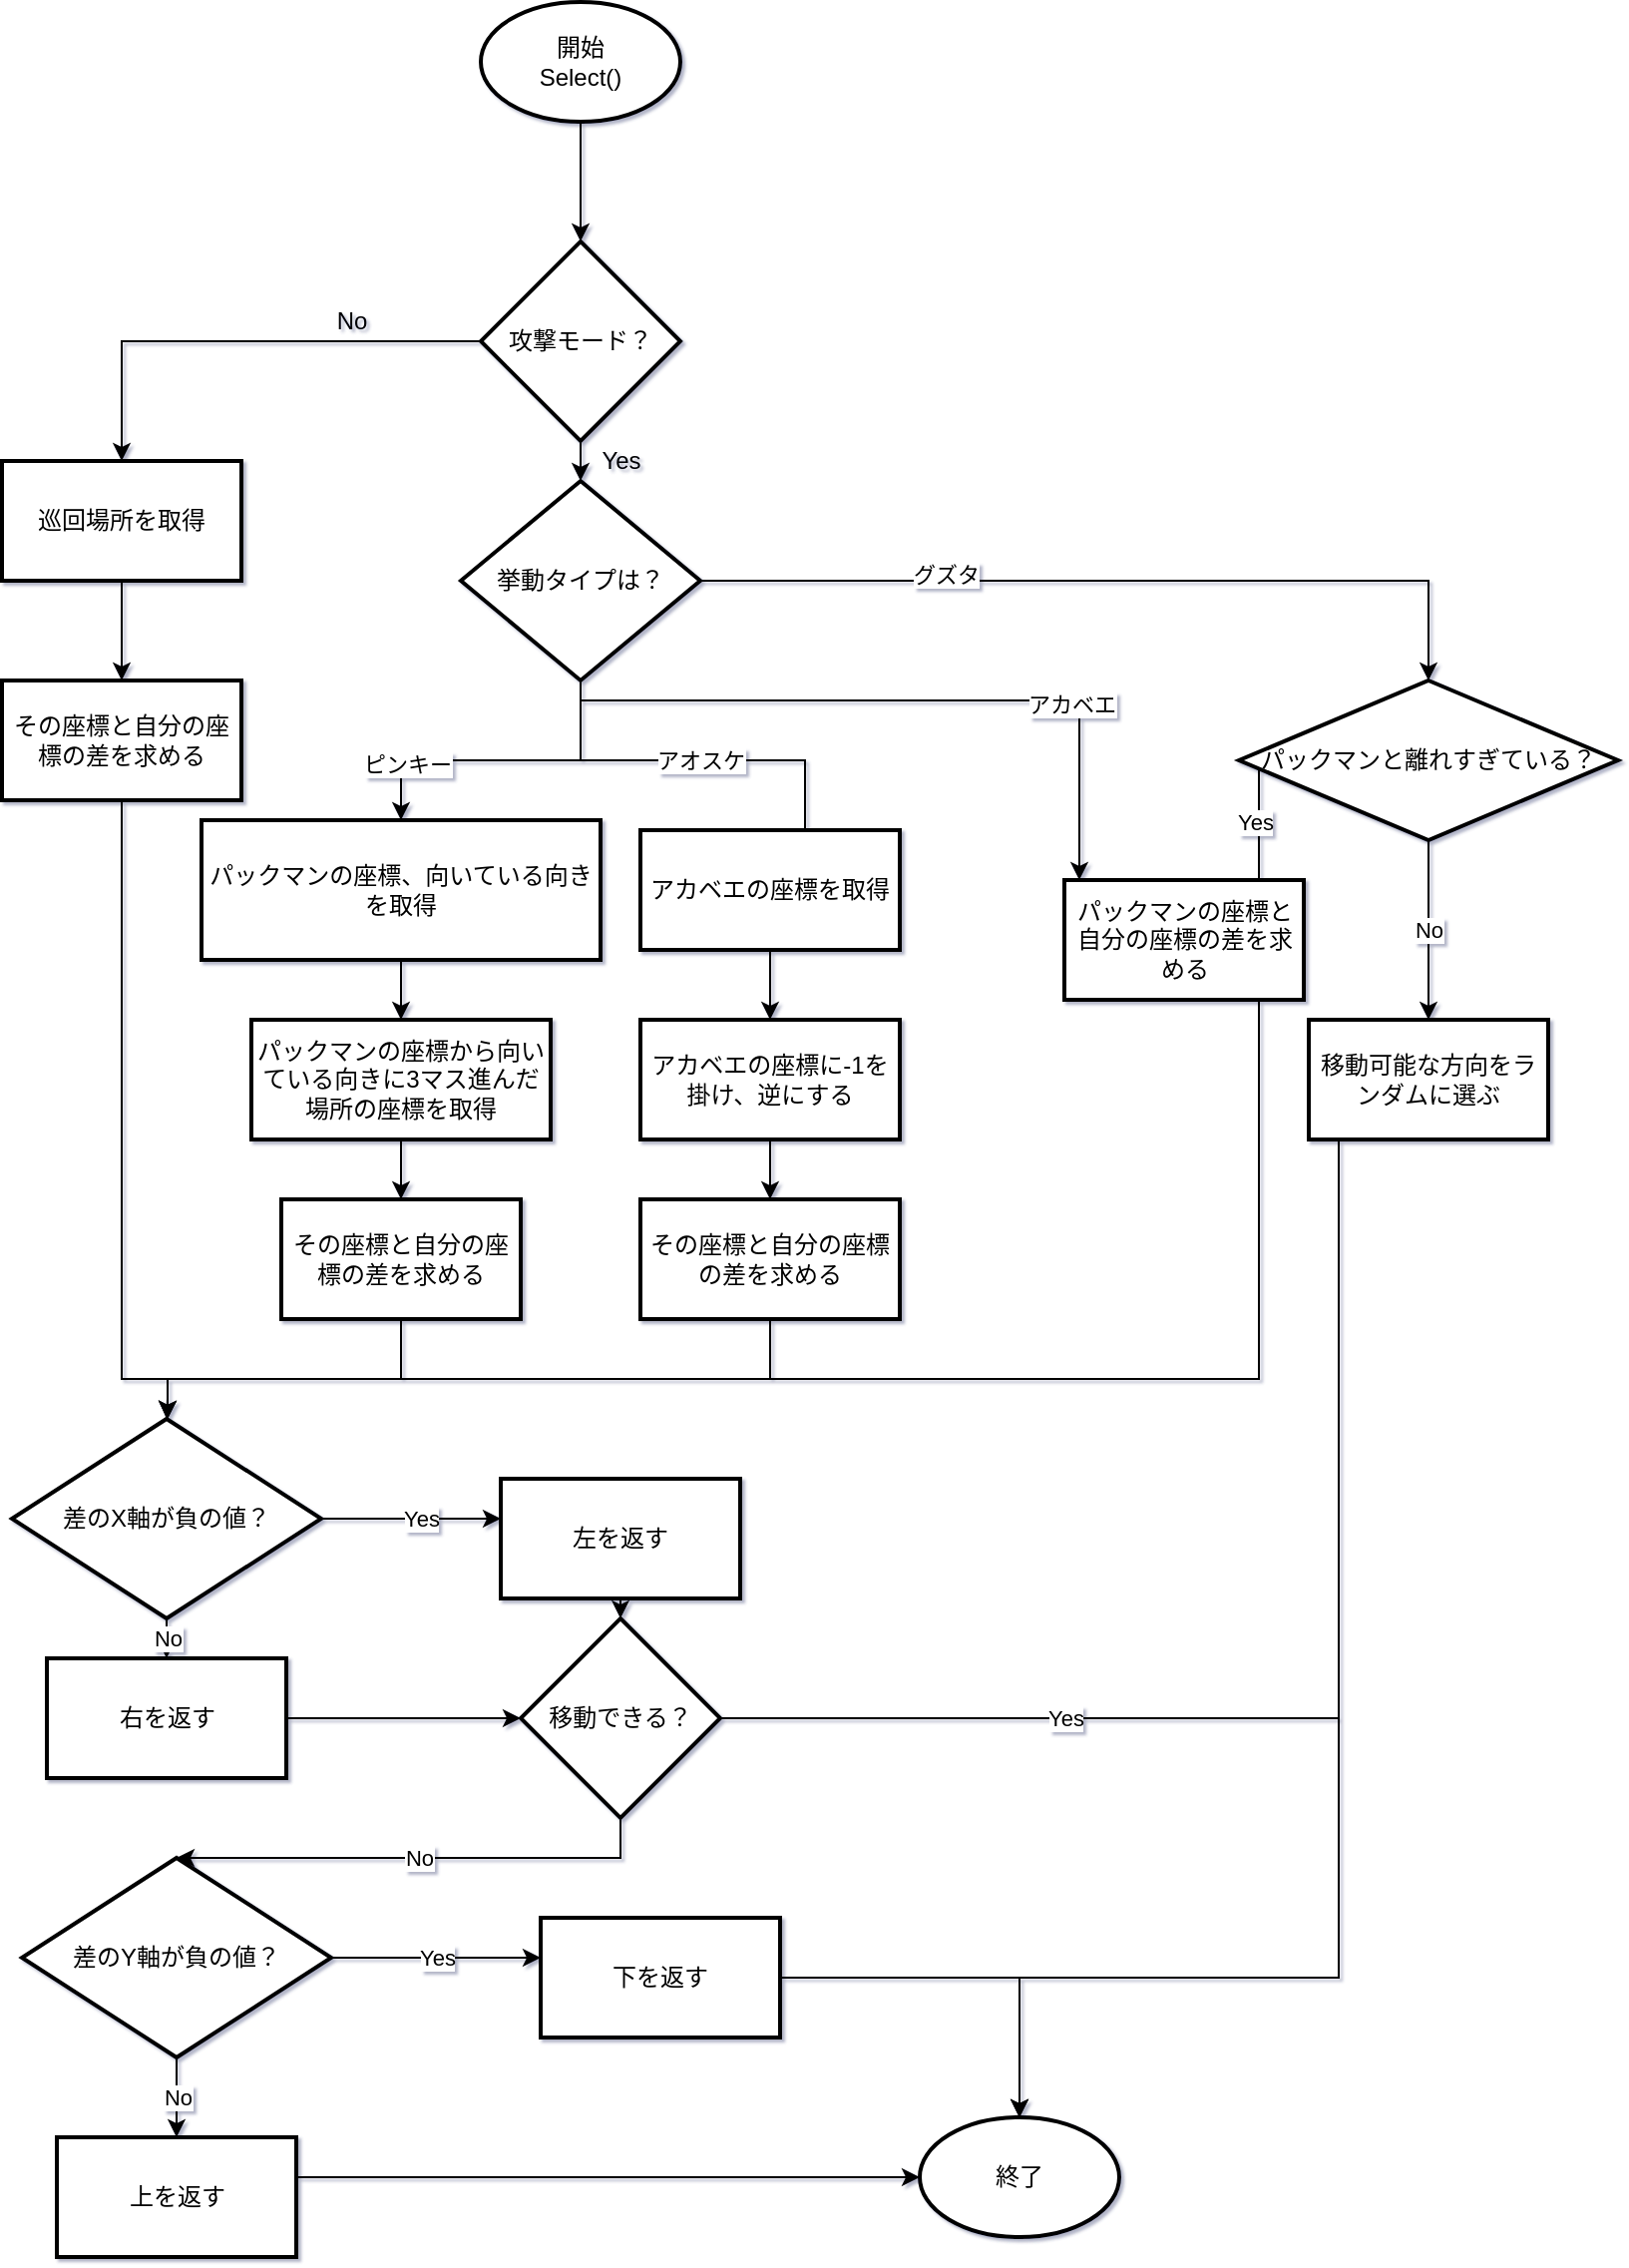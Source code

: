 <mxfile version="14.7.4" type="embed"><diagram id="d0Sa7kyDIXjJ7xq0b1na" name="Enemy"><mxGraphModel dx="1194" dy="246" grid="1" gridSize="10" guides="1" tooltips="1" connect="1" arrows="1" fold="1" page="1" pageScale="1" pageWidth="827" pageHeight="1169" math="0" shadow="1"><root><mxCell id="0"/><mxCell id="1" parent="0"/><mxCell id="jCtlroWTBGwiwQgUSzyv-3" value="" style="edgeStyle=orthogonalEdgeStyle;rounded=0;orthogonalLoop=1;jettySize=auto;html=1;entryX=0.5;entryY=0;entryDx=0;entryDy=0;entryPerimeter=0;" parent="1" source="jCtlroWTBGwiwQgUSzyv-1" target="jCtlroWTBGwiwQgUSzyv-4" edge="1"><mxGeometry relative="1" as="geometry"><mxPoint x="-280" y="160" as="targetPoint"/></mxGeometry></mxCell><mxCell id="jCtlroWTBGwiwQgUSzyv-1" value="開始&lt;br&gt;Select()" style="strokeWidth=2;html=1;shape=mxgraph.flowchart.start_1;whiteSpace=wrap;" parent="1" vertex="1"><mxGeometry x="-580" y="20" width="100" height="60" as="geometry"/></mxCell><mxCell id="jCtlroWTBGwiwQgUSzyv-7" value="" style="edgeStyle=orthogonalEdgeStyle;rounded=0;orthogonalLoop=1;jettySize=auto;html=1;" parent="1" source="jCtlroWTBGwiwQgUSzyv-4" target="jCtlroWTBGwiwQgUSzyv-6" edge="1"><mxGeometry relative="1" as="geometry"/></mxCell><mxCell id="jCtlroWTBGwiwQgUSzyv-10" value="" style="edgeStyle=orthogonalEdgeStyle;rounded=0;orthogonalLoop=1;jettySize=auto;html=1;" parent="1" source="jCtlroWTBGwiwQgUSzyv-4" target="jCtlroWTBGwiwQgUSzyv-9" edge="1"><mxGeometry relative="1" as="geometry"/></mxCell><mxCell id="jCtlroWTBGwiwQgUSzyv-4" value="攻撃モード？" style="strokeWidth=2;html=1;shape=mxgraph.flowchart.decision;whiteSpace=wrap;" parent="1" vertex="1"><mxGeometry x="-580" y="140" width="100" height="100" as="geometry"/></mxCell><mxCell id="jCtlroWTBGwiwQgUSzyv-51" style="edgeStyle=orthogonalEdgeStyle;rounded=0;orthogonalLoop=1;jettySize=auto;html=1;entryX=0.5;entryY=0;entryDx=0;entryDy=0;entryPerimeter=0;exitX=0.5;exitY=1;exitDx=0;exitDy=0;" parent="1" source="jCtlroWTBGwiwQgUSzyv-52" target="jCtlroWTBGwiwQgUSzyv-48" edge="1"><mxGeometry relative="1" as="geometry"><mxPoint x="-780" y="580" as="sourcePoint"/><Array as="points"><mxPoint x="-760" y="710"/><mxPoint x="-737" y="710"/><mxPoint x="-737" y="730"/></Array></mxGeometry></mxCell><mxCell id="jCtlroWTBGwiwQgUSzyv-53" value="" style="edgeStyle=orthogonalEdgeStyle;rounded=0;orthogonalLoop=1;jettySize=auto;html=1;" parent="1" source="jCtlroWTBGwiwQgUSzyv-6" target="jCtlroWTBGwiwQgUSzyv-52" edge="1"><mxGeometry relative="1" as="geometry"/></mxCell><mxCell id="jCtlroWTBGwiwQgUSzyv-6" value="巡回場所を取得" style="whiteSpace=wrap;html=1;strokeWidth=2;" parent="1" vertex="1"><mxGeometry x="-820" y="250" width="120" height="60" as="geometry"/></mxCell><mxCell id="jCtlroWTBGwiwQgUSzyv-8" value="No" style="text;html=1;align=center;verticalAlign=middle;resizable=0;points=[];autosize=1;strokeColor=none;" parent="1" vertex="1"><mxGeometry x="-660" y="170" width="30" height="20" as="geometry"/></mxCell><mxCell id="jCtlroWTBGwiwQgUSzyv-13" value="" style="edgeStyle=orthogonalEdgeStyle;rounded=0;orthogonalLoop=1;jettySize=auto;html=1;entryX=0.5;entryY=0;entryDx=0;entryDy=0;entryPerimeter=0;" parent="1" source="jCtlroWTBGwiwQgUSzyv-9" target="jCtlroWTBGwiwQgUSzyv-29" edge="1"><mxGeometry relative="1" as="geometry"><mxPoint x="-30" y="390" as="targetPoint"/><Array as="points"><mxPoint x="-105" y="310"/></Array></mxGeometry></mxCell><mxCell id="jCtlroWTBGwiwQgUSzyv-22" value="グズタ" style="edgeLabel;html=1;align=center;verticalAlign=middle;resizable=0;points=[];" parent="jCtlroWTBGwiwQgUSzyv-13" vertex="1" connectable="0"><mxGeometry x="-0.408" y="3" relative="1" as="geometry"><mxPoint as="offset"/></mxGeometry></mxCell><mxCell id="jCtlroWTBGwiwQgUSzyv-15" value="" style="edgeStyle=orthogonalEdgeStyle;rounded=0;orthogonalLoop=1;jettySize=auto;html=1;" parent="1" source="jCtlroWTBGwiwQgUSzyv-9" target="jCtlroWTBGwiwQgUSzyv-14" edge="1"><mxGeometry relative="1" as="geometry"><Array as="points"><mxPoint x="-530" y="400"/><mxPoint x="-620" y="400"/></Array></mxGeometry></mxCell><mxCell id="jCtlroWTBGwiwQgUSzyv-37" value="ピンキー" style="edgeLabel;html=1;align=center;verticalAlign=middle;resizable=0;points=[];" parent="jCtlroWTBGwiwQgUSzyv-15" vertex="1" connectable="0"><mxGeometry x="0.643" y="3" relative="1" as="geometry"><mxPoint as="offset"/></mxGeometry></mxCell><mxCell id="jCtlroWTBGwiwQgUSzyv-17" value="" style="edgeStyle=orthogonalEdgeStyle;rounded=0;orthogonalLoop=1;jettySize=auto;html=1;exitX=0.5;exitY=1;exitDx=0;exitDy=0;exitPerimeter=0;" parent="1" source="jCtlroWTBGwiwQgUSzyv-9" edge="1"><mxGeometry relative="1" as="geometry"><mxPoint x="-492.5" y="360" as="sourcePoint"/><mxPoint x="-417.5" y="460" as="targetPoint"/><Array as="points"><mxPoint x="-530" y="400"/><mxPoint x="-417" y="400"/></Array></mxGeometry></mxCell><mxCell id="jCtlroWTBGwiwQgUSzyv-36" value="アオスケ" style="edgeLabel;html=1;align=center;verticalAlign=middle;resizable=0;points=[];" parent="jCtlroWTBGwiwQgUSzyv-17" vertex="1" connectable="0"><mxGeometry x="0.427" y="2" relative="1" as="geometry"><mxPoint x="-52" y="2" as="offset"/></mxGeometry></mxCell><mxCell id="jCtlroWTBGwiwQgUSzyv-18" style="edgeStyle=orthogonalEdgeStyle;rounded=0;orthogonalLoop=1;jettySize=auto;html=1;exitX=0.5;exitY=1;exitDx=0;exitDy=0;exitPerimeter=0;" parent="1" source="jCtlroWTBGwiwQgUSzyv-9" edge="1"><mxGeometry relative="1" as="geometry"><mxPoint x="-280" y="460" as="targetPoint"/><Array as="points"><mxPoint x="-530" y="370"/><mxPoint x="-280" y="370"/><mxPoint x="-280" y="460"/></Array></mxGeometry></mxCell><mxCell id="jCtlroWTBGwiwQgUSzyv-28" value="アカベエ" style="edgeLabel;html=1;align=center;verticalAlign=middle;resizable=0;points=[];" parent="jCtlroWTBGwiwQgUSzyv-18" vertex="1" connectable="0"><mxGeometry x="0.462" y="-2" relative="1" as="geometry"><mxPoint as="offset"/></mxGeometry></mxCell><mxCell id="jCtlroWTBGwiwQgUSzyv-9" value="挙動タイプは？" style="strokeWidth=2;html=1;shape=mxgraph.flowchart.decision;whiteSpace=wrap;" parent="1" vertex="1"><mxGeometry x="-590" y="260" width="120" height="100" as="geometry"/></mxCell><mxCell id="jCtlroWTBGwiwQgUSzyv-11" value="Yes" style="text;html=1;align=center;verticalAlign=middle;resizable=0;points=[];autosize=1;strokeColor=none;" parent="1" vertex="1"><mxGeometry x="-530" y="240" width="40" height="20" as="geometry"/></mxCell><mxCell id="jCtlroWTBGwiwQgUSzyv-71" style="edgeStyle=orthogonalEdgeStyle;rounded=0;orthogonalLoop=1;jettySize=auto;html=1;entryX=0.5;entryY=0;entryDx=0;entryDy=0;entryPerimeter=0;" parent="1" source="jCtlroWTBGwiwQgUSzyv-12" target="jCtlroWTBGwiwQgUSzyv-23" edge="1"><mxGeometry relative="1" as="geometry"><Array as="points"><mxPoint x="-150" y="1010"/><mxPoint x="-310" y="1010"/></Array></mxGeometry></mxCell><mxCell id="jCtlroWTBGwiwQgUSzyv-12" value="移動可能な方向をランダムに選ぶ" style="whiteSpace=wrap;html=1;strokeWidth=2;" parent="1" vertex="1"><mxGeometry x="-165" y="530" width="120" height="60" as="geometry"/></mxCell><mxCell id="jCtlroWTBGwiwQgUSzyv-43" value="" style="edgeStyle=orthogonalEdgeStyle;rounded=0;orthogonalLoop=1;jettySize=auto;html=1;" parent="1" source="jCtlroWTBGwiwQgUSzyv-14" target="jCtlroWTBGwiwQgUSzyv-42" edge="1"><mxGeometry relative="1" as="geometry"/></mxCell><mxCell id="jCtlroWTBGwiwQgUSzyv-14" value="パックマンの座標、向いている向きを取得" style="whiteSpace=wrap;html=1;strokeWidth=2;" parent="1" vertex="1"><mxGeometry x="-720" y="430" width="200" height="70" as="geometry"/></mxCell><mxCell id="jCtlroWTBGwiwQgUSzyv-39" value="" style="edgeStyle=orthogonalEdgeStyle;rounded=0;orthogonalLoop=1;jettySize=auto;html=1;" parent="1" source="jCtlroWTBGwiwQgUSzyv-16" target="jCtlroWTBGwiwQgUSzyv-38" edge="1"><mxGeometry relative="1" as="geometry"/></mxCell><mxCell id="jCtlroWTBGwiwQgUSzyv-16" value="アカベエの座標を取得" style="whiteSpace=wrap;html=1;strokeWidth=2;" parent="1" vertex="1"><mxGeometry x="-500" y="435" width="130" height="60" as="geometry"/></mxCell><mxCell id="jCtlroWTBGwiwQgUSzyv-23" value="終了" style="strokeWidth=2;html=1;shape=mxgraph.flowchart.start_1;whiteSpace=wrap;" parent="1" vertex="1"><mxGeometry x="-360" y="1080" width="100" height="60" as="geometry"/></mxCell><mxCell id="jCtlroWTBGwiwQgUSzyv-31" value="" style="edgeStyle=orthogonalEdgeStyle;rounded=0;orthogonalLoop=1;jettySize=auto;html=1;entryX=0.75;entryY=0;entryDx=0;entryDy=0;exitX=0;exitY=0.5;exitDx=0;exitDy=0;exitPerimeter=0;" parent="1" source="jCtlroWTBGwiwQgUSzyv-29" target="jCtlroWTBGwiwQgUSzyv-35" edge="1"><mxGeometry relative="1" as="geometry"><mxPoint x="-154.98" y="425.98" as="targetPoint"/><Array as="points"><mxPoint x="-190" y="470"/><mxPoint x="-198" y="470"/></Array></mxGeometry></mxCell><mxCell id="jCtlroWTBGwiwQgUSzyv-32" value="Yes" style="edgeLabel;html=1;align=center;verticalAlign=middle;resizable=0;points=[];" parent="jCtlroWTBGwiwQgUSzyv-31" vertex="1" connectable="0"><mxGeometry x="-0.162" y="-2" relative="1" as="geometry"><mxPoint as="offset"/></mxGeometry></mxCell><mxCell id="jCtlroWTBGwiwQgUSzyv-33" value="No" style="edgeStyle=orthogonalEdgeStyle;rounded=0;orthogonalLoop=1;jettySize=auto;html=1;entryX=0.5;entryY=0;entryDx=0;entryDy=0;" parent="1" source="jCtlroWTBGwiwQgUSzyv-29" target="jCtlroWTBGwiwQgUSzyv-12" edge="1"><mxGeometry relative="1" as="geometry"/></mxCell><mxCell id="jCtlroWTBGwiwQgUSzyv-29" value="パックマンと離れすぎている？" style="strokeWidth=2;html=1;shape=mxgraph.flowchart.decision;whiteSpace=wrap;" parent="1" vertex="1"><mxGeometry x="-200" y="360" width="190" height="80" as="geometry"/></mxCell><mxCell id="jCtlroWTBGwiwQgUSzyv-49" style="edgeStyle=orthogonalEdgeStyle;rounded=0;orthogonalLoop=1;jettySize=auto;html=1;entryX=0.5;entryY=0;entryDx=0;entryDy=0;entryPerimeter=0;" parent="1" source="jCtlroWTBGwiwQgUSzyv-35" target="jCtlroWTBGwiwQgUSzyv-48" edge="1"><mxGeometry relative="1" as="geometry"><Array as="points"><mxPoint x="-190" y="710"/><mxPoint x="-737" y="710"/><mxPoint x="-737" y="730"/></Array></mxGeometry></mxCell><mxCell id="jCtlroWTBGwiwQgUSzyv-35" value="パックマンの座標と自分の座標の差を求める" style="whiteSpace=wrap;html=1;strokeWidth=2;" parent="1" vertex="1"><mxGeometry x="-287.5" y="460" width="120" height="60" as="geometry"/></mxCell><mxCell id="jCtlroWTBGwiwQgUSzyv-41" value="" style="edgeStyle=orthogonalEdgeStyle;rounded=0;orthogonalLoop=1;jettySize=auto;html=1;" parent="1" source="jCtlroWTBGwiwQgUSzyv-38" target="jCtlroWTBGwiwQgUSzyv-40" edge="1"><mxGeometry relative="1" as="geometry"/></mxCell><mxCell id="jCtlroWTBGwiwQgUSzyv-38" value="アカベエの座標に-1を掛け、逆にする" style="whiteSpace=wrap;html=1;strokeWidth=2;" parent="1" vertex="1"><mxGeometry x="-500" y="530" width="130" height="60" as="geometry"/></mxCell><mxCell id="jCtlroWTBGwiwQgUSzyv-47" value="" style="edgeStyle=orthogonalEdgeStyle;rounded=0;orthogonalLoop=1;jettySize=auto;html=1;entryX=0.5;entryY=0;entryDx=0;entryDy=0;entryPerimeter=0;" parent="1" source="jCtlroWTBGwiwQgUSzyv-40" target="jCtlroWTBGwiwQgUSzyv-48" edge="1"><mxGeometry relative="1" as="geometry"><mxPoint x="-335" y="790" as="targetPoint"/><Array as="points"><mxPoint x="-435" y="710"/><mxPoint x="-737" y="710"/><mxPoint x="-737" y="730"/></Array></mxGeometry></mxCell><mxCell id="jCtlroWTBGwiwQgUSzyv-40" value="その座標と自分の座標の差を求める" style="whiteSpace=wrap;html=1;strokeWidth=2;" parent="1" vertex="1"><mxGeometry x="-500" y="620" width="130" height="60" as="geometry"/></mxCell><mxCell id="jCtlroWTBGwiwQgUSzyv-45" value="" style="edgeStyle=orthogonalEdgeStyle;rounded=0;orthogonalLoop=1;jettySize=auto;html=1;" parent="1" source="jCtlroWTBGwiwQgUSzyv-42" target="jCtlroWTBGwiwQgUSzyv-44" edge="1"><mxGeometry relative="1" as="geometry"/></mxCell><mxCell id="jCtlroWTBGwiwQgUSzyv-42" value="パックマンの座標から向いている向きに3マス進んだ場所の座標を取得" style="whiteSpace=wrap;html=1;strokeWidth=2;" parent="1" vertex="1"><mxGeometry x="-695" y="530" width="150" height="60" as="geometry"/></mxCell><mxCell id="jCtlroWTBGwiwQgUSzyv-50" style="edgeStyle=orthogonalEdgeStyle;rounded=0;orthogonalLoop=1;jettySize=auto;html=1;entryX=0.5;entryY=0;entryDx=0;entryDy=0;entryPerimeter=0;" parent="1" source="jCtlroWTBGwiwQgUSzyv-44" target="jCtlroWTBGwiwQgUSzyv-48" edge="1"><mxGeometry relative="1" as="geometry"><Array as="points"><mxPoint x="-620" y="710"/><mxPoint x="-737" y="710"/><mxPoint x="-737" y="720"/><mxPoint x="-737" y="720"/></Array></mxGeometry></mxCell><mxCell id="jCtlroWTBGwiwQgUSzyv-44" value="その座標と自分の座標の差を求める" style="whiteSpace=wrap;html=1;strokeWidth=2;" parent="1" vertex="1"><mxGeometry x="-680" y="620" width="120" height="60" as="geometry"/></mxCell><mxCell id="jCtlroWTBGwiwQgUSzyv-56" value="Yes" style="edgeStyle=orthogonalEdgeStyle;rounded=0;orthogonalLoop=1;jettySize=auto;html=1;exitX=1;exitY=0.5;exitDx=0;exitDy=0;exitPerimeter=0;" parent="1" source="jCtlroWTBGwiwQgUSzyv-48" target="jCtlroWTBGwiwQgUSzyv-55" edge="1"><mxGeometry x="0.111" relative="1" as="geometry"><Array as="points"><mxPoint x="-610" y="780"/><mxPoint x="-610" y="780"/></Array><mxPoint as="offset"/></mxGeometry></mxCell><mxCell id="jCtlroWTBGwiwQgUSzyv-58" value="No" style="edgeStyle=orthogonalEdgeStyle;rounded=0;orthogonalLoop=1;jettySize=auto;html=1;" parent="1" source="jCtlroWTBGwiwQgUSzyv-48" target="jCtlroWTBGwiwQgUSzyv-57" edge="1"><mxGeometry relative="1" as="geometry"/></mxCell><mxCell id="jCtlroWTBGwiwQgUSzyv-48" value="差のX軸が負の値？" style="strokeWidth=2;html=1;shape=mxgraph.flowchart.decision;whiteSpace=wrap;" parent="1" vertex="1"><mxGeometry x="-815" y="730" width="155" height="100" as="geometry"/></mxCell><mxCell id="jCtlroWTBGwiwQgUSzyv-52" value="その座標と自分の座標の差を求める" style="whiteSpace=wrap;html=1;strokeWidth=2;" parent="1" vertex="1"><mxGeometry x="-820" y="360" width="120" height="60" as="geometry"/></mxCell><mxCell id="jCtlroWTBGwiwQgUSzyv-60" style="edgeStyle=orthogonalEdgeStyle;rounded=0;orthogonalLoop=1;jettySize=auto;html=1;entryX=0.5;entryY=0;entryDx=0;entryDy=0;entryPerimeter=0;" parent="1" source="jCtlroWTBGwiwQgUSzyv-55" target="jCtlroWTBGwiwQgUSzyv-59" edge="1"><mxGeometry relative="1" as="geometry"/></mxCell><mxCell id="jCtlroWTBGwiwQgUSzyv-55" value="左を返す" style="whiteSpace=wrap;html=1;strokeWidth=2;" parent="1" vertex="1"><mxGeometry x="-570" y="760" width="120" height="60" as="geometry"/></mxCell><mxCell id="jCtlroWTBGwiwQgUSzyv-61" style="edgeStyle=orthogonalEdgeStyle;rounded=0;orthogonalLoop=1;jettySize=auto;html=1;entryX=0;entryY=0.5;entryDx=0;entryDy=0;entryPerimeter=0;" parent="1" source="jCtlroWTBGwiwQgUSzyv-57" target="jCtlroWTBGwiwQgUSzyv-59" edge="1"><mxGeometry relative="1" as="geometry"/></mxCell><mxCell id="jCtlroWTBGwiwQgUSzyv-57" value="右を返す" style="whiteSpace=wrap;html=1;strokeWidth=2;" parent="1" vertex="1"><mxGeometry x="-797.5" y="850" width="120" height="60" as="geometry"/></mxCell><mxCell id="jCtlroWTBGwiwQgUSzyv-62" value="Yes" style="edgeStyle=orthogonalEdgeStyle;rounded=0;orthogonalLoop=1;jettySize=auto;html=1;entryX=0.5;entryY=0;entryDx=0;entryDy=0;entryPerimeter=0;exitX=1;exitY=0.5;exitDx=0;exitDy=0;exitPerimeter=0;" parent="1" source="jCtlroWTBGwiwQgUSzyv-59" target="jCtlroWTBGwiwQgUSzyv-23" edge="1"><mxGeometry x="-0.485" relative="1" as="geometry"><mxPoint x="100" y="1200" as="targetPoint"/><Array as="points"><mxPoint x="-150" y="880"/><mxPoint x="-150" y="1010"/><mxPoint x="-310" y="1010"/></Array><mxPoint as="offset"/></mxGeometry></mxCell><mxCell id="jCtlroWTBGwiwQgUSzyv-64" value="No" style="edgeStyle=orthogonalEdgeStyle;rounded=0;orthogonalLoop=1;jettySize=auto;html=1;entryX=0.5;entryY=0;entryDx=0;entryDy=0;entryPerimeter=0;exitX=0.5;exitY=1;exitDx=0;exitDy=0;exitPerimeter=0;" parent="1" source="jCtlroWTBGwiwQgUSzyv-59" target="jCtlroWTBGwiwQgUSzyv-63" edge="1"><mxGeometry relative="1" as="geometry"><Array as="points"><mxPoint x="-732" y="950"/></Array></mxGeometry></mxCell><mxCell id="jCtlroWTBGwiwQgUSzyv-59" value="移動できる？" style="strokeWidth=2;html=1;shape=mxgraph.flowchart.decision;whiteSpace=wrap;" parent="1" vertex="1"><mxGeometry x="-560" y="830" width="100" height="100" as="geometry"/></mxCell><mxCell id="jCtlroWTBGwiwQgUSzyv-66" value="Yes" style="edgeStyle=orthogonalEdgeStyle;rounded=0;orthogonalLoop=1;jettySize=auto;html=1;exitX=1;exitY=0.5;exitDx=0;exitDy=0;exitPerimeter=0;" parent="1" source="jCtlroWTBGwiwQgUSzyv-63" target="jCtlroWTBGwiwQgUSzyv-65" edge="1"><mxGeometry relative="1" as="geometry"><Array as="points"><mxPoint x="-580" y="1000"/><mxPoint x="-580" y="1000"/></Array></mxGeometry></mxCell><mxCell id="jCtlroWTBGwiwQgUSzyv-68" value="No" style="edgeStyle=orthogonalEdgeStyle;rounded=0;orthogonalLoop=1;jettySize=auto;html=1;" parent="1" source="jCtlroWTBGwiwQgUSzyv-63" target="jCtlroWTBGwiwQgUSzyv-67" edge="1"><mxGeometry relative="1" as="geometry"/></mxCell><mxCell id="jCtlroWTBGwiwQgUSzyv-63" value="差のY軸が負の値？" style="strokeWidth=2;html=1;shape=mxgraph.flowchart.decision;whiteSpace=wrap;" parent="1" vertex="1"><mxGeometry x="-810" y="950" width="155" height="100" as="geometry"/></mxCell><mxCell id="jCtlroWTBGwiwQgUSzyv-70" style="edgeStyle=orthogonalEdgeStyle;rounded=0;orthogonalLoop=1;jettySize=auto;html=1;entryX=0.5;entryY=0;entryDx=0;entryDy=0;entryPerimeter=0;" parent="1" source="jCtlroWTBGwiwQgUSzyv-65" target="jCtlroWTBGwiwQgUSzyv-23" edge="1"><mxGeometry relative="1" as="geometry"/></mxCell><mxCell id="jCtlroWTBGwiwQgUSzyv-65" value="下を返す" style="whiteSpace=wrap;html=1;strokeWidth=2;" parent="1" vertex="1"><mxGeometry x="-550" y="980" width="120" height="60" as="geometry"/></mxCell><mxCell id="2" style="edgeStyle=orthogonalEdgeStyle;rounded=0;orthogonalLoop=1;jettySize=auto;html=1;entryX=0;entryY=0.5;entryDx=0;entryDy=0;entryPerimeter=0;" edge="1" parent="1" source="jCtlroWTBGwiwQgUSzyv-67" target="jCtlroWTBGwiwQgUSzyv-23"><mxGeometry relative="1" as="geometry"><Array as="points"><mxPoint x="-590" y="1110"/><mxPoint x="-590" y="1110"/></Array></mxGeometry></mxCell><mxCell id="jCtlroWTBGwiwQgUSzyv-67" value="上を返す" style="whiteSpace=wrap;html=1;strokeWidth=2;" parent="1" vertex="1"><mxGeometry x="-792.5" y="1090" width="120" height="60" as="geometry"/></mxCell></root></mxGraphModel></diagram></mxfile>